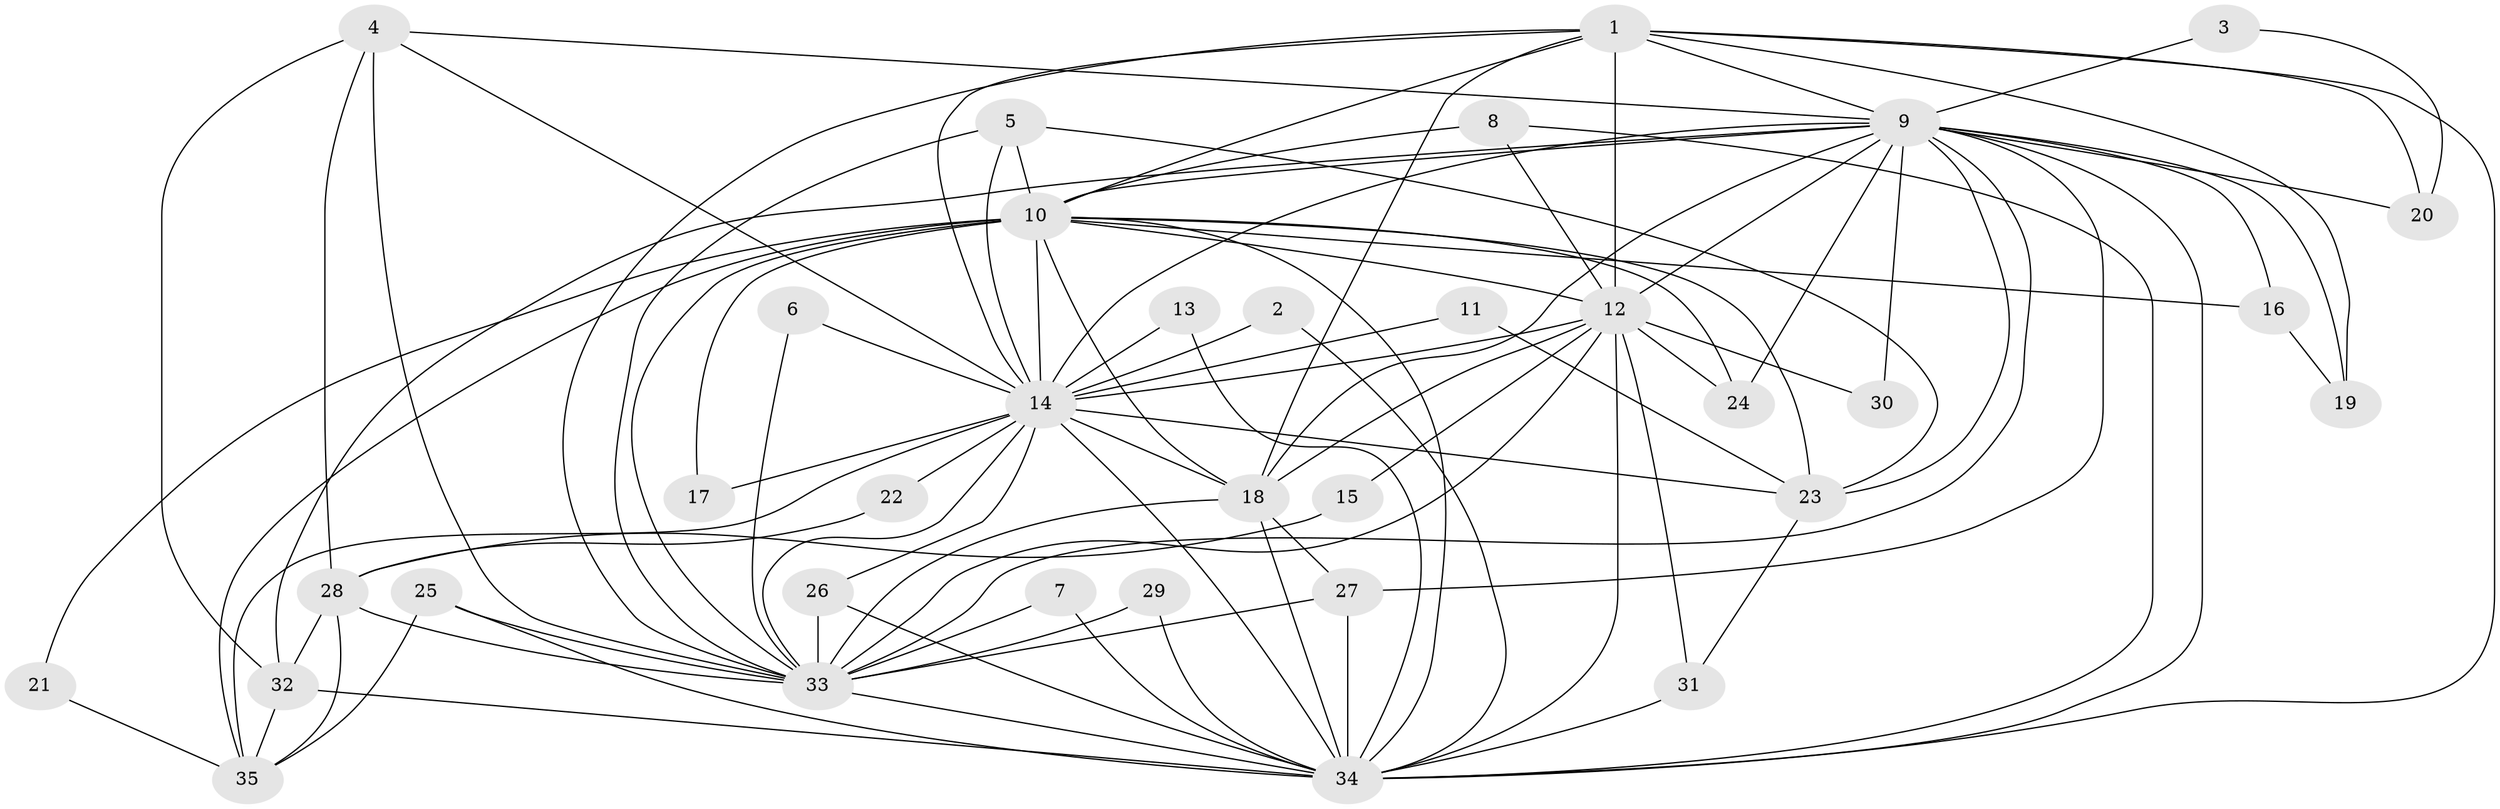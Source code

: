 // original degree distribution, {15: 0.014285714285714285, 11: 0.02857142857142857, 25: 0.014285714285714285, 19: 0.04285714285714286, 18: 0.014285714285714285, 16: 0.014285714285714285, 14: 0.014285714285714285, 4: 0.08571428571428572, 3: 0.21428571428571427, 7: 0.014285714285714285, 2: 0.5, 6: 0.02857142857142857, 5: 0.014285714285714285}
// Generated by graph-tools (version 1.1) at 2025/49/03/09/25 03:49:30]
// undirected, 35 vertices, 98 edges
graph export_dot {
graph [start="1"]
  node [color=gray90,style=filled];
  1;
  2;
  3;
  4;
  5;
  6;
  7;
  8;
  9;
  10;
  11;
  12;
  13;
  14;
  15;
  16;
  17;
  18;
  19;
  20;
  21;
  22;
  23;
  24;
  25;
  26;
  27;
  28;
  29;
  30;
  31;
  32;
  33;
  34;
  35;
  1 -- 9 [weight=1.0];
  1 -- 10 [weight=1.0];
  1 -- 12 [weight=1.0];
  1 -- 14 [weight=2.0];
  1 -- 18 [weight=1.0];
  1 -- 19 [weight=1.0];
  1 -- 20 [weight=1.0];
  1 -- 33 [weight=1.0];
  1 -- 34 [weight=2.0];
  2 -- 14 [weight=1.0];
  2 -- 34 [weight=1.0];
  3 -- 9 [weight=1.0];
  3 -- 20 [weight=1.0];
  4 -- 9 [weight=1.0];
  4 -- 14 [weight=1.0];
  4 -- 28 [weight=1.0];
  4 -- 32 [weight=1.0];
  4 -- 33 [weight=1.0];
  5 -- 10 [weight=1.0];
  5 -- 14 [weight=1.0];
  5 -- 23 [weight=1.0];
  5 -- 33 [weight=1.0];
  6 -- 14 [weight=1.0];
  6 -- 33 [weight=1.0];
  7 -- 33 [weight=1.0];
  7 -- 34 [weight=1.0];
  8 -- 10 [weight=1.0];
  8 -- 12 [weight=1.0];
  8 -- 34 [weight=1.0];
  9 -- 10 [weight=2.0];
  9 -- 12 [weight=2.0];
  9 -- 14 [weight=2.0];
  9 -- 16 [weight=2.0];
  9 -- 18 [weight=1.0];
  9 -- 19 [weight=1.0];
  9 -- 20 [weight=1.0];
  9 -- 23 [weight=2.0];
  9 -- 24 [weight=1.0];
  9 -- 27 [weight=1.0];
  9 -- 30 [weight=1.0];
  9 -- 32 [weight=1.0];
  9 -- 33 [weight=1.0];
  9 -- 34 [weight=2.0];
  10 -- 12 [weight=1.0];
  10 -- 14 [weight=2.0];
  10 -- 16 [weight=1.0];
  10 -- 17 [weight=1.0];
  10 -- 18 [weight=1.0];
  10 -- 21 [weight=1.0];
  10 -- 23 [weight=1.0];
  10 -- 24 [weight=1.0];
  10 -- 33 [weight=1.0];
  10 -- 34 [weight=2.0];
  10 -- 35 [weight=1.0];
  11 -- 14 [weight=1.0];
  11 -- 23 [weight=1.0];
  12 -- 14 [weight=2.0];
  12 -- 15 [weight=1.0];
  12 -- 18 [weight=1.0];
  12 -- 24 [weight=1.0];
  12 -- 30 [weight=1.0];
  12 -- 31 [weight=1.0];
  12 -- 33 [weight=2.0];
  12 -- 34 [weight=2.0];
  13 -- 14 [weight=1.0];
  13 -- 34 [weight=2.0];
  14 -- 17 [weight=1.0];
  14 -- 18 [weight=2.0];
  14 -- 22 [weight=1.0];
  14 -- 23 [weight=1.0];
  14 -- 26 [weight=1.0];
  14 -- 33 [weight=2.0];
  14 -- 34 [weight=4.0];
  14 -- 35 [weight=1.0];
  15 -- 28 [weight=1.0];
  16 -- 19 [weight=1.0];
  18 -- 27 [weight=1.0];
  18 -- 33 [weight=1.0];
  18 -- 34 [weight=3.0];
  21 -- 35 [weight=1.0];
  22 -- 28 [weight=1.0];
  23 -- 31 [weight=1.0];
  25 -- 33 [weight=1.0];
  25 -- 34 [weight=1.0];
  25 -- 35 [weight=1.0];
  26 -- 33 [weight=1.0];
  26 -- 34 [weight=1.0];
  27 -- 33 [weight=1.0];
  27 -- 34 [weight=2.0];
  28 -- 32 [weight=1.0];
  28 -- 33 [weight=1.0];
  28 -- 35 [weight=1.0];
  29 -- 33 [weight=1.0];
  29 -- 34 [weight=1.0];
  31 -- 34 [weight=2.0];
  32 -- 34 [weight=2.0];
  32 -- 35 [weight=1.0];
  33 -- 34 [weight=2.0];
}

